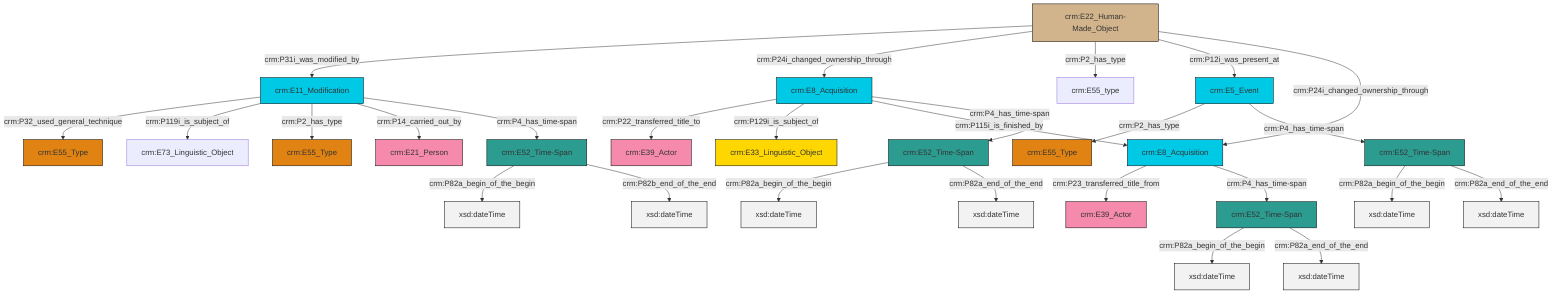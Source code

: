 graph TD
classDef Literal fill:#f2f2f2,stroke:#000000;
classDef CRM_Entity fill:#FFFFFF,stroke:#000000;
classDef Temporal_Entity fill:#00C9E6, stroke:#000000;
classDef Type fill:#E18312, stroke:#000000;
classDef Time-Span fill:#2C9C91, stroke:#000000;
classDef Appellation fill:#FFEB7F, stroke:#000000;
classDef Place fill:#008836, stroke:#000000;
classDef Persistent_Item fill:#B266B2, stroke:#000000;
classDef Conceptual_Object fill:#FFD700, stroke:#000000;
classDef Physical_Thing fill:#D2B48C, stroke:#000000;
classDef Actor fill:#f58aad, stroke:#000000;
classDef PC_Classes fill:#4ce600, stroke:#000000;
classDef Multi fill:#cccccc,stroke:#000000;

2["crm:E52_Time-Span"]:::Time-Span -->|crm:P82a_begin_of_the_begin| 3[xsd:dateTime]:::Literal
4["crm:E8_Acquisition"]:::Temporal_Entity -->|crm:P22_transferred_title_to| 0["crm:E39_Actor"]:::Actor
7["crm:E22_Human-Made_Object"]:::Physical_Thing -->|crm:P31i_was_modified_by| 8["crm:E11_Modification"]:::Temporal_Entity
8["crm:E11_Modification"]:::Temporal_Entity -->|crm:P32_used_general_technique| 11["crm:E55_Type"]:::Type
19["crm:E8_Acquisition"]:::Temporal_Entity -->|crm:P23_transferred_title_from| 9["crm:E39_Actor"]:::Actor
8["crm:E11_Modification"]:::Temporal_Entity -->|crm:P119i_is_subject_of| 13["crm:E73_Linguistic_Object"]:::Default
2["crm:E52_Time-Span"]:::Time-Span -->|crm:P82b_end_of_the_end| 21[xsd:dateTime]:::Literal
5["crm:E52_Time-Span"]:::Time-Span -->|crm:P82a_begin_of_the_begin| 22[xsd:dateTime]:::Literal
23["crm:E5_Event"]:::Temporal_Entity -->|crm:P2_has_type| 17["crm:E55_Type"]:::Type
8["crm:E11_Modification"]:::Temporal_Entity -->|crm:P2_has_type| 15["crm:E55_Type"]:::Type
30["crm:E52_Time-Span"]:::Time-Span -->|crm:P82a_begin_of_the_begin| 31[xsd:dateTime]:::Literal
7["crm:E22_Human-Made_Object"]:::Physical_Thing -->|crm:P24i_changed_ownership_through| 4["crm:E8_Acquisition"]:::Temporal_Entity
8["crm:E11_Modification"]:::Temporal_Entity -->|crm:P14_carried_out_by| 26["crm:E21_Person"]:::Actor
4["crm:E8_Acquisition"]:::Temporal_Entity -->|crm:P129i_is_subject_of| 28["crm:E33_Linguistic_Object"]:::Conceptual_Object
7["crm:E22_Human-Made_Object"]:::Physical_Thing -->|crm:P2_has_type| 24["crm:E55_type"]:::Default
7["crm:E22_Human-Made_Object"]:::Physical_Thing -->|crm:P12i_was_present_at| 23["crm:E5_Event"]:::Temporal_Entity
4["crm:E8_Acquisition"]:::Temporal_Entity -->|crm:P115i_is_finished_by| 19["crm:E8_Acquisition"]:::Temporal_Entity
35["crm:E52_Time-Span"]:::Time-Span -->|crm:P82a_begin_of_the_begin| 36[xsd:dateTime]:::Literal
19["crm:E8_Acquisition"]:::Temporal_Entity -->|crm:P4_has_time-span| 30["crm:E52_Time-Span"]:::Time-Span
35["crm:E52_Time-Span"]:::Time-Span -->|crm:P82a_end_of_the_end| 37[xsd:dateTime]:::Literal
8["crm:E11_Modification"]:::Temporal_Entity -->|crm:P4_has_time-span| 2["crm:E52_Time-Span"]:::Time-Span
30["crm:E52_Time-Span"]:::Time-Span -->|crm:P82a_end_of_the_end| 39[xsd:dateTime]:::Literal
23["crm:E5_Event"]:::Temporal_Entity -->|crm:P4_has_time-span| 5["crm:E52_Time-Span"]:::Time-Span
7["crm:E22_Human-Made_Object"]:::Physical_Thing -->|crm:P24i_changed_ownership_through| 19["crm:E8_Acquisition"]:::Temporal_Entity
5["crm:E52_Time-Span"]:::Time-Span -->|crm:P82a_end_of_the_end| 40[xsd:dateTime]:::Literal
4["crm:E8_Acquisition"]:::Temporal_Entity -->|crm:P4_has_time-span| 35["crm:E52_Time-Span"]:::Time-Span